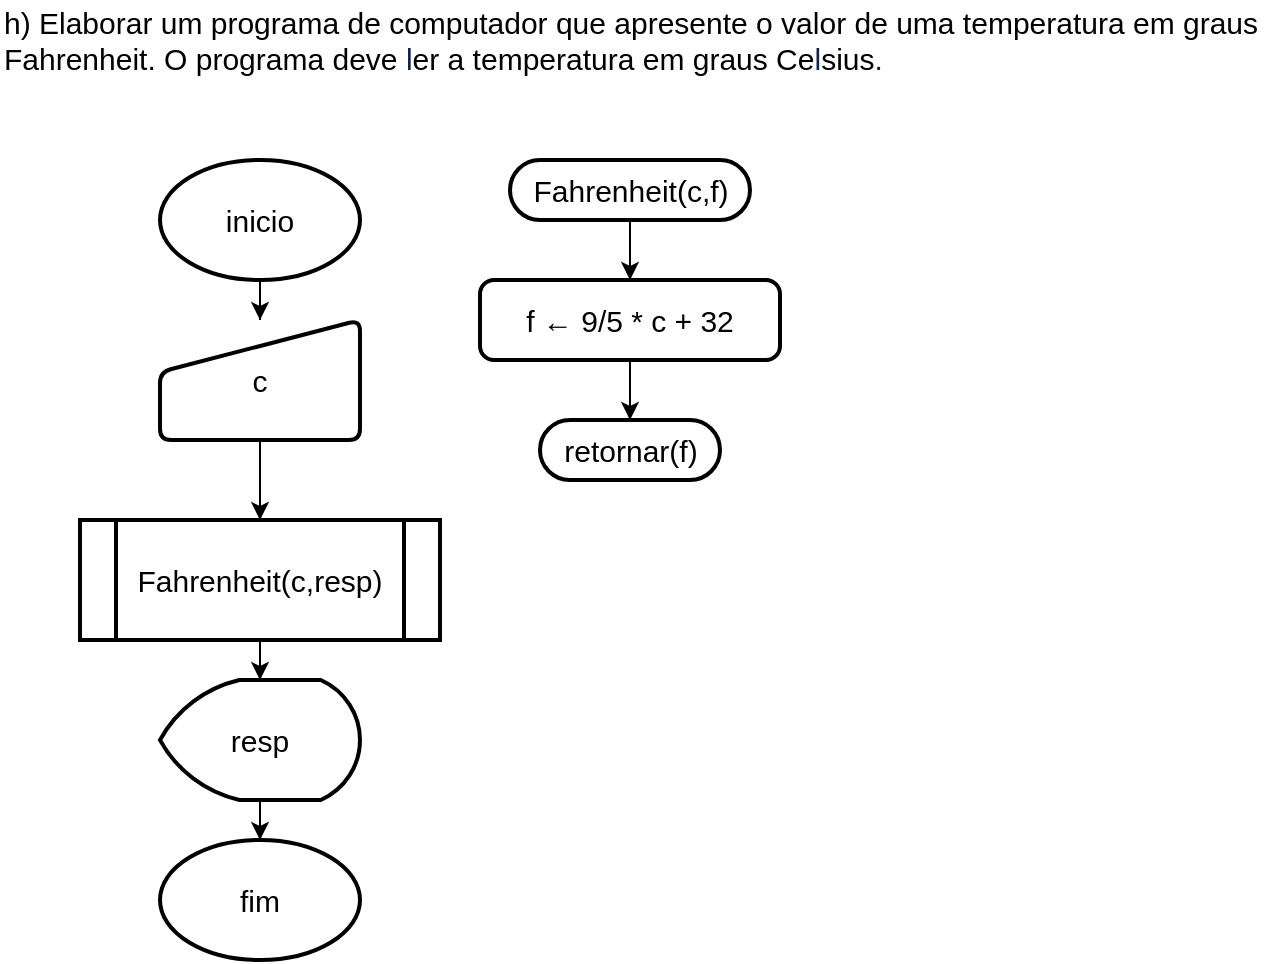<mxfile>
    <diagram id="4xdz5srwMQNEojQXBxyn" name="Página-1">
        <mxGraphModel dx="1069" dy="790" grid="1" gridSize="10" guides="1" tooltips="1" connect="1" arrows="1" fold="1" page="1" pageScale="1" pageWidth="827" pageHeight="1169" math="0" shadow="0">
            <root>
                <mxCell id="0"/>
                <mxCell id="1" parent="0"/>
                <mxCell id="nHbtzkrkmilF0HNDiJAP-1" value="&lt;span class=&quot;fontstyle0&quot; style=&quot;font-size: 15px;&quot;&gt;h) Elaborar um programa de computador que apresente o valor de uma temperatura em graus&lt;br style=&quot;font-size: 15px;&quot;&gt;Fahrenheit. O programa deve &lt;/span&gt;&lt;span style=&quot;color: rgb(17, 33, 71); font-size: 15px;&quot; class=&quot;fontstyle0&quot;&gt;l&lt;/span&gt;&lt;span class=&quot;fontstyle0&quot; style=&quot;font-size: 15px;&quot;&gt;er a temperatura em graus Ce&lt;/span&gt;&lt;span style=&quot;color: rgb(17, 33, 71); font-size: 15px;&quot; class=&quot;fontstyle0&quot;&gt;l&lt;/span&gt;&lt;span class=&quot;fontstyle0&quot; style=&quot;font-size: 15px;&quot;&gt;sius&lt;/span&gt;&lt;span style=&quot;color: rgb(17, 33, 71); font-size: 15px;&quot; class=&quot;fontstyle0&quot;&gt;.&lt;/span&gt; " style="text;html=1;align=left;verticalAlign=middle;resizable=0;points=[];autosize=1;strokeColor=none;fillColor=none;fontSize=15;" parent="1" vertex="1">
                    <mxGeometry width="640" height="40" as="geometry"/>
                </mxCell>
                <mxCell id="nHbtzkrkmilF0HNDiJAP-5" value="" style="edgeStyle=orthogonalEdgeStyle;rounded=0;orthogonalLoop=1;jettySize=auto;html=1;fontSize=15;" parent="1" source="nHbtzkrkmilF0HNDiJAP-2" target="nHbtzkrkmilF0HNDiJAP-4" edge="1">
                    <mxGeometry relative="1" as="geometry"/>
                </mxCell>
                <mxCell id="nHbtzkrkmilF0HNDiJAP-2" value="&lt;span style=&quot;text-align: left;&quot;&gt;Fahrenheit(c,f)&lt;/span&gt;" style="html=1;dashed=0;whitespace=wrap;shape=mxgraph.dfd.start;fontSize=15;strokeWidth=2;" parent="1" vertex="1">
                    <mxGeometry x="255" y="80" width="120" height="30" as="geometry"/>
                </mxCell>
                <mxCell id="nHbtzkrkmilF0HNDiJAP-3" value="retornar(f)" style="html=1;dashed=0;whitespace=wrap;shape=mxgraph.dfd.start;fontSize=15;strokeWidth=2;" parent="1" vertex="1">
                    <mxGeometry x="270" y="210" width="90" height="30" as="geometry"/>
                </mxCell>
                <mxCell id="zQpaX1nwV7XP8Fl9HxdW-3" value="" style="edgeStyle=orthogonalEdgeStyle;rounded=0;orthogonalLoop=1;jettySize=auto;html=1;" parent="1" source="nHbtzkrkmilF0HNDiJAP-4" target="nHbtzkrkmilF0HNDiJAP-3" edge="1">
                    <mxGeometry relative="1" as="geometry"/>
                </mxCell>
                <mxCell id="nHbtzkrkmilF0HNDiJAP-4" value="f ← 9/5 * c + 32" style="rounded=1;whiteSpace=wrap;html=1;absoluteArcSize=1;arcSize=14;strokeWidth=2;fontSize=15;" parent="1" vertex="1">
                    <mxGeometry x="240" y="140" width="150" height="40" as="geometry"/>
                </mxCell>
                <mxCell id="zQpaX1nwV7XP8Fl9HxdW-2" value="" style="edgeStyle=orthogonalEdgeStyle;rounded=0;orthogonalLoop=1;jettySize=auto;html=1;" parent="1" source="nHbtzkrkmilF0HNDiJAP-6" target="nHbtzkrkmilF0HNDiJAP-11" edge="1">
                    <mxGeometry relative="1" as="geometry"/>
                </mxCell>
                <mxCell id="nHbtzkrkmilF0HNDiJAP-6" value="resp" style="strokeWidth=2;html=1;shape=mxgraph.flowchart.display;whiteSpace=wrap;fontSize=15;" parent="1" vertex="1">
                    <mxGeometry x="80" y="340" width="100" height="60" as="geometry"/>
                </mxCell>
                <mxCell id="nHbtzkrkmilF0HNDiJAP-15" value="" style="edgeStyle=orthogonalEdgeStyle;rounded=0;orthogonalLoop=1;jettySize=auto;html=1;fontSize=15;" parent="1" source="nHbtzkrkmilF0HNDiJAP-10" target="nHbtzkrkmilF0HNDiJAP-14" edge="1">
                    <mxGeometry relative="1" as="geometry"/>
                </mxCell>
                <mxCell id="nHbtzkrkmilF0HNDiJAP-10" value="c" style="html=1;strokeWidth=2;shape=manualInput;whiteSpace=wrap;rounded=1;size=26;arcSize=11;fontSize=15;" parent="1" vertex="1">
                    <mxGeometry x="80" y="160" width="100" height="60" as="geometry"/>
                </mxCell>
                <mxCell id="nHbtzkrkmilF0HNDiJAP-11" value="fim" style="strokeWidth=2;html=1;shape=mxgraph.flowchart.start_1;whiteSpace=wrap;fontSize=15;" parent="1" vertex="1">
                    <mxGeometry x="80" y="420" width="100" height="60" as="geometry"/>
                </mxCell>
                <mxCell id="nHbtzkrkmilF0HNDiJAP-13" value="" style="edgeStyle=orthogonalEdgeStyle;rounded=0;orthogonalLoop=1;jettySize=auto;html=1;fontSize=15;" parent="1" source="nHbtzkrkmilF0HNDiJAP-12" target="nHbtzkrkmilF0HNDiJAP-10" edge="1">
                    <mxGeometry relative="1" as="geometry"/>
                </mxCell>
                <mxCell id="nHbtzkrkmilF0HNDiJAP-12" value="inicio" style="strokeWidth=2;html=1;shape=mxgraph.flowchart.start_1;whiteSpace=wrap;fontSize=15;" parent="1" vertex="1">
                    <mxGeometry x="80" y="80" width="100" height="60" as="geometry"/>
                </mxCell>
                <mxCell id="zQpaX1nwV7XP8Fl9HxdW-1" value="" style="edgeStyle=orthogonalEdgeStyle;rounded=0;orthogonalLoop=1;jettySize=auto;html=1;" parent="1" source="nHbtzkrkmilF0HNDiJAP-14" target="nHbtzkrkmilF0HNDiJAP-6" edge="1">
                    <mxGeometry relative="1" as="geometry"/>
                </mxCell>
                <mxCell id="nHbtzkrkmilF0HNDiJAP-14" value="&lt;span style=&quot;text-align: left;&quot;&gt;Fahrenheit(c,resp)&lt;/span&gt;" style="shape=process;whiteSpace=wrap;html=1;backgroundOutline=1;fontSize=15;strokeWidth=2;rounded=1;arcSize=0;" parent="1" vertex="1">
                    <mxGeometry x="40" y="260" width="180" height="60" as="geometry"/>
                </mxCell>
            </root>
        </mxGraphModel>
    </diagram>
</mxfile>